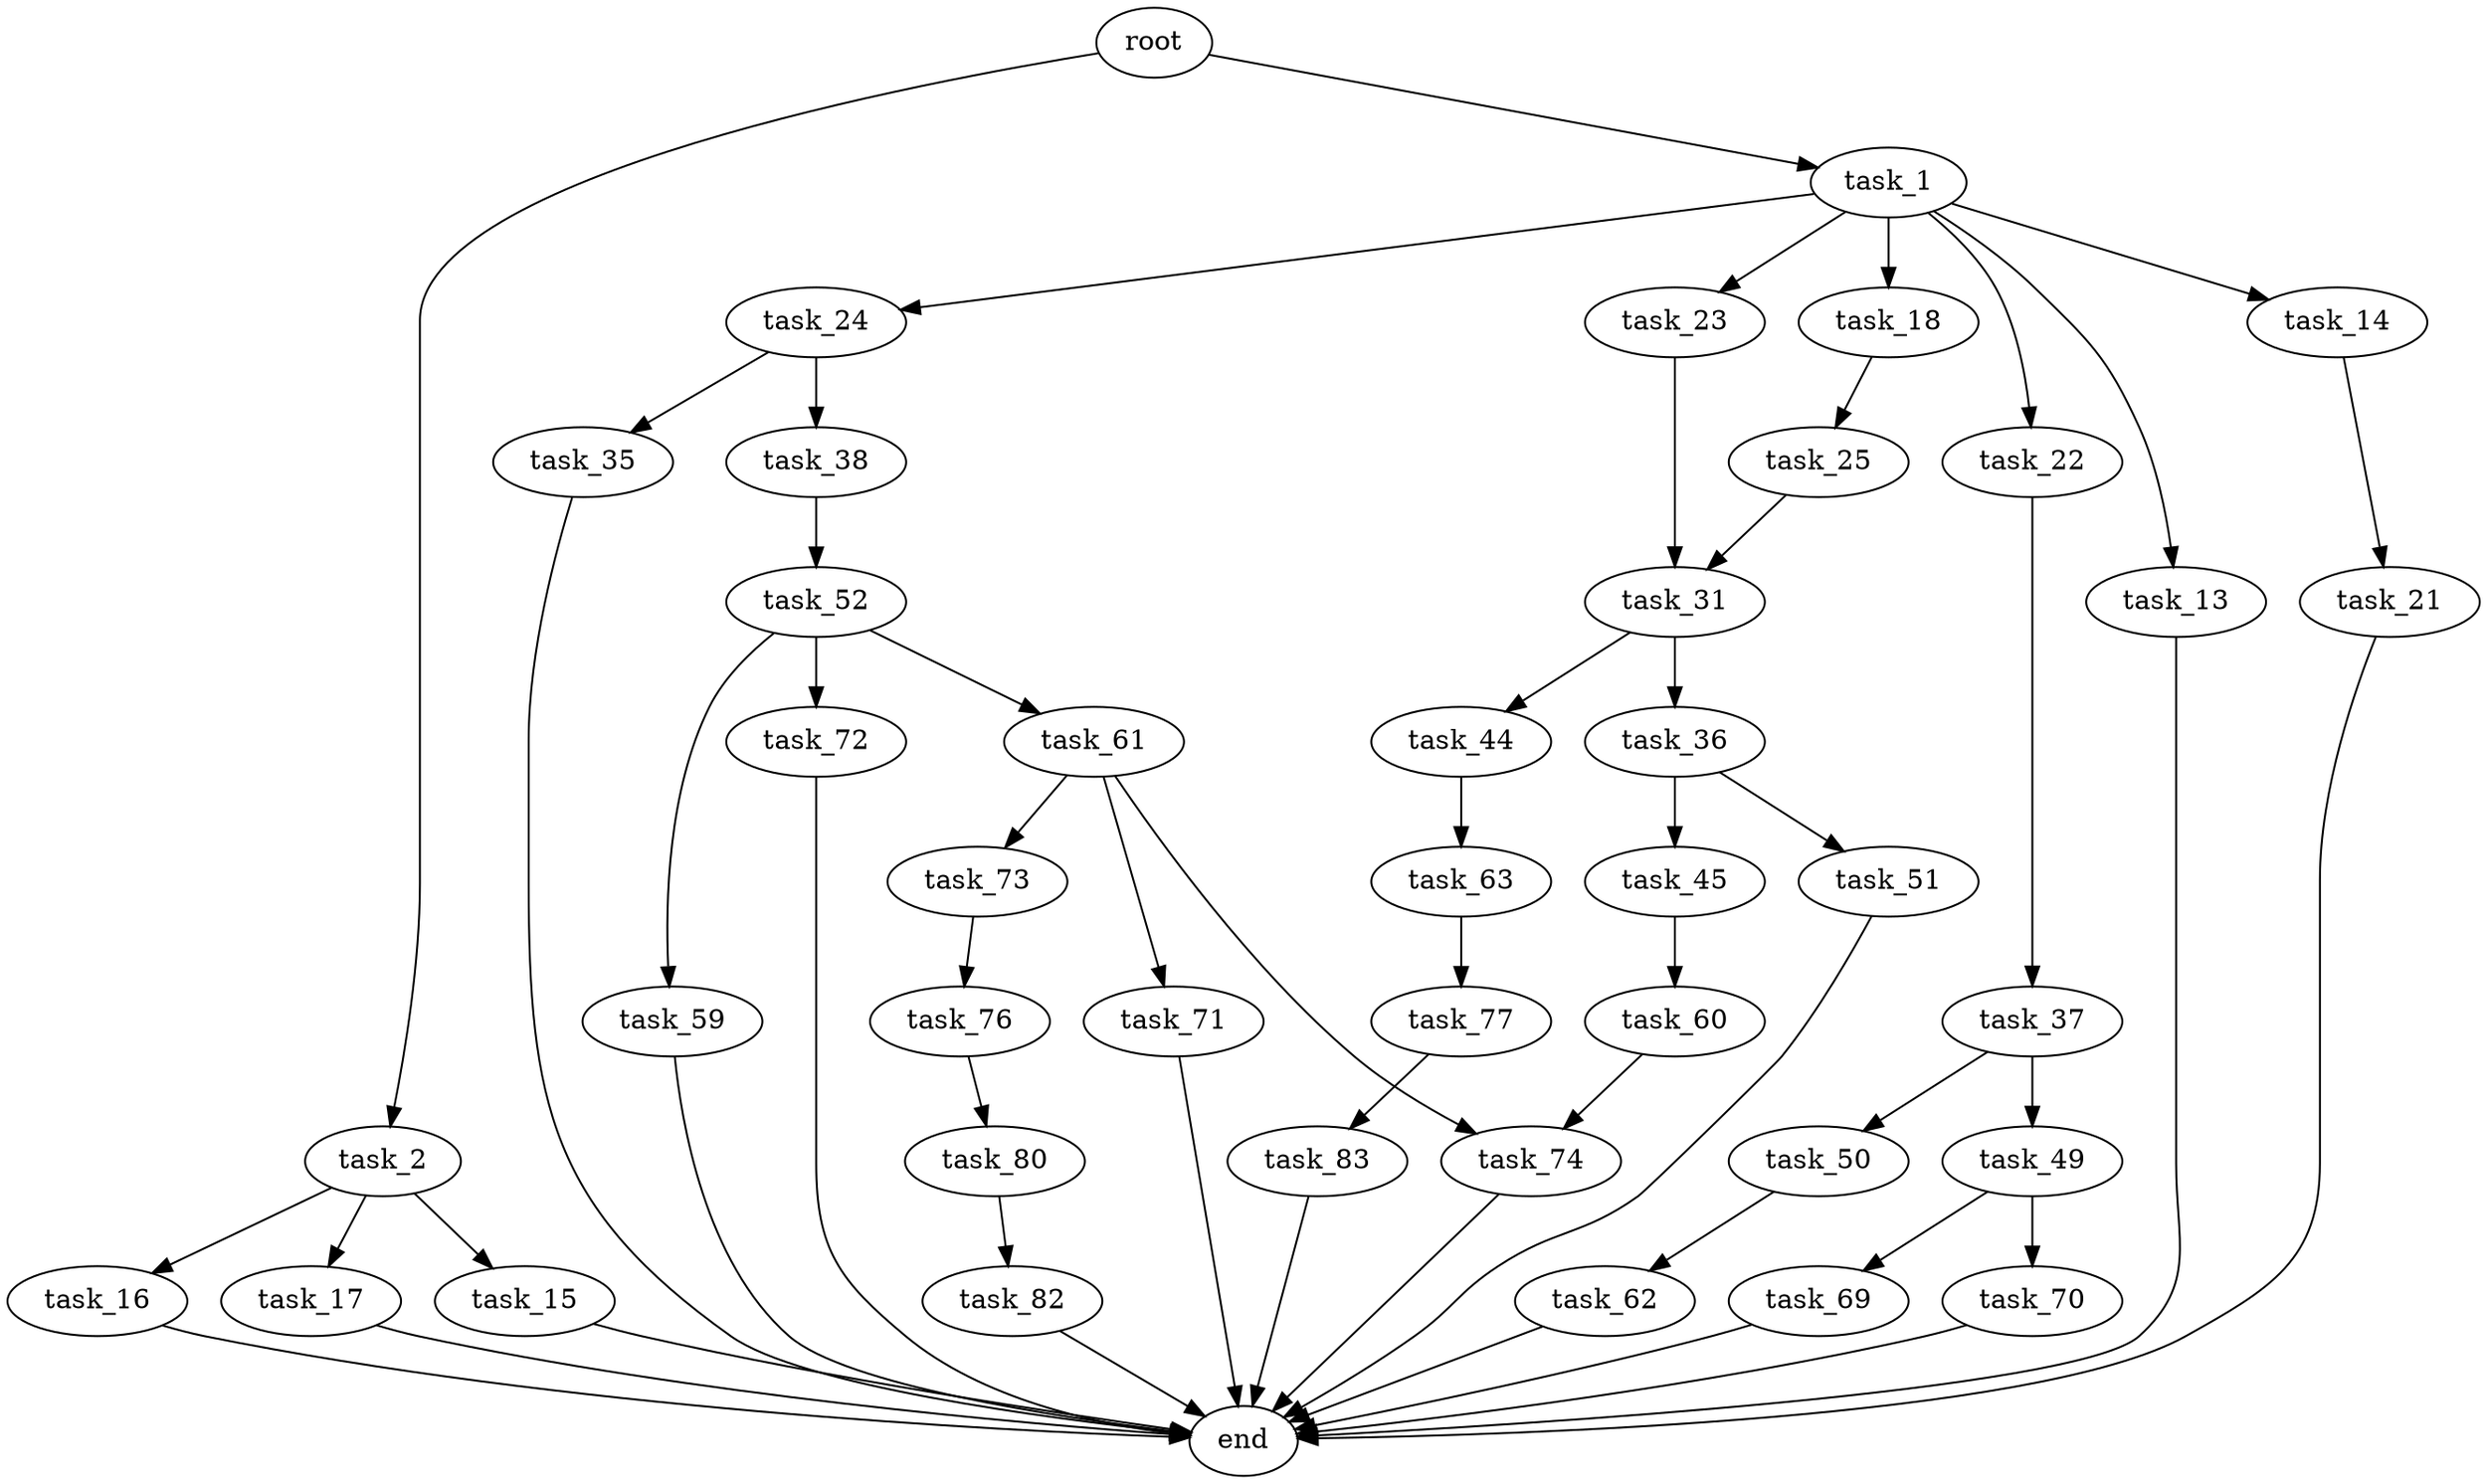 digraph G {
  root [size="0.000000"];
  task_1 [size="111443314809.000000"];
  task_2 [size="782757789696.000000"];
  task_13 [size="68719476736.000000"];
  task_14 [size="81254080366.000000"];
  task_15 [size="782757789696.000000"];
  task_16 [size="138082809164.000000"];
  task_17 [size="782757789696.000000"];
  task_18 [size="280682788643.000000"];
  task_21 [size="7017078260.000000"];
  task_22 [size="6040976013.000000"];
  task_23 [size="231928233984.000000"];
  task_24 [size="782757789696.000000"];
  task_25 [size="36115521660.000000"];
  task_31 [size="231928233984.000000"];
  task_35 [size="40511271523.000000"];
  task_36 [size="134217728000.000000"];
  task_37 [size="4373005451.000000"];
  task_38 [size="29308466395.000000"];
  task_44 [size="192078856411.000000"];
  task_45 [size="8589934592.000000"];
  task_49 [size="17770074239.000000"];
  task_50 [size="258829637830.000000"];
  task_51 [size="237782210712.000000"];
  task_52 [size="68719476736.000000"];
  task_59 [size="8026361744.000000"];
  task_60 [size="1522233734.000000"];
  task_61 [size="10991448386.000000"];
  task_62 [size="1511989932.000000"];
  task_63 [size="231928233984.000000"];
  task_69 [size="8589934592.000000"];
  task_70 [size="782757789696.000000"];
  task_71 [size="232029461977.000000"];
  task_72 [size="134217728000.000000"];
  task_73 [size="900320417074.000000"];
  task_74 [size="782757789696.000000"];
  task_76 [size="28991029248.000000"];
  task_77 [size="4139526459.000000"];
  task_80 [size="28991029248.000000"];
  task_82 [size="2187214728.000000"];
  task_83 [size="549755813888.000000"];
  end [size="0.000000"];

  root -> task_1 [size="1.000000"];
  root -> task_2 [size="1.000000"];
  task_1 -> task_13 [size="75497472.000000"];
  task_1 -> task_14 [size="75497472.000000"];
  task_1 -> task_18 [size="75497472.000000"];
  task_1 -> task_22 [size="75497472.000000"];
  task_1 -> task_23 [size="75497472.000000"];
  task_1 -> task_24 [size="75497472.000000"];
  task_2 -> task_15 [size="679477248.000000"];
  task_2 -> task_16 [size="679477248.000000"];
  task_2 -> task_17 [size="679477248.000000"];
  task_13 -> end [size="1.000000"];
  task_14 -> task_21 [size="75497472.000000"];
  task_15 -> end [size="1.000000"];
  task_16 -> end [size="1.000000"];
  task_17 -> end [size="1.000000"];
  task_18 -> task_25 [size="209715200.000000"];
  task_21 -> end [size="1.000000"];
  task_22 -> task_37 [size="209715200.000000"];
  task_23 -> task_31 [size="301989888.000000"];
  task_24 -> task_35 [size="679477248.000000"];
  task_24 -> task_38 [size="679477248.000000"];
  task_25 -> task_31 [size="33554432.000000"];
  task_31 -> task_36 [size="301989888.000000"];
  task_31 -> task_44 [size="301989888.000000"];
  task_35 -> end [size="1.000000"];
  task_36 -> task_45 [size="209715200.000000"];
  task_36 -> task_51 [size="209715200.000000"];
  task_37 -> task_49 [size="301989888.000000"];
  task_37 -> task_50 [size="301989888.000000"];
  task_38 -> task_52 [size="838860800.000000"];
  task_44 -> task_63 [size="209715200.000000"];
  task_45 -> task_60 [size="33554432.000000"];
  task_49 -> task_69 [size="301989888.000000"];
  task_49 -> task_70 [size="301989888.000000"];
  task_50 -> task_62 [size="679477248.000000"];
  task_51 -> end [size="1.000000"];
  task_52 -> task_59 [size="134217728.000000"];
  task_52 -> task_61 [size="134217728.000000"];
  task_52 -> task_72 [size="134217728.000000"];
  task_59 -> end [size="1.000000"];
  task_60 -> task_74 [size="33554432.000000"];
  task_61 -> task_71 [size="411041792.000000"];
  task_61 -> task_73 [size="411041792.000000"];
  task_61 -> task_74 [size="411041792.000000"];
  task_62 -> end [size="1.000000"];
  task_63 -> task_77 [size="301989888.000000"];
  task_69 -> end [size="1.000000"];
  task_70 -> end [size="1.000000"];
  task_71 -> end [size="1.000000"];
  task_72 -> end [size="1.000000"];
  task_73 -> task_76 [size="838860800.000000"];
  task_74 -> end [size="1.000000"];
  task_76 -> task_80 [size="75497472.000000"];
  task_77 -> task_83 [size="75497472.000000"];
  task_80 -> task_82 [size="75497472.000000"];
  task_82 -> end [size="1.000000"];
  task_83 -> end [size="1.000000"];
}
